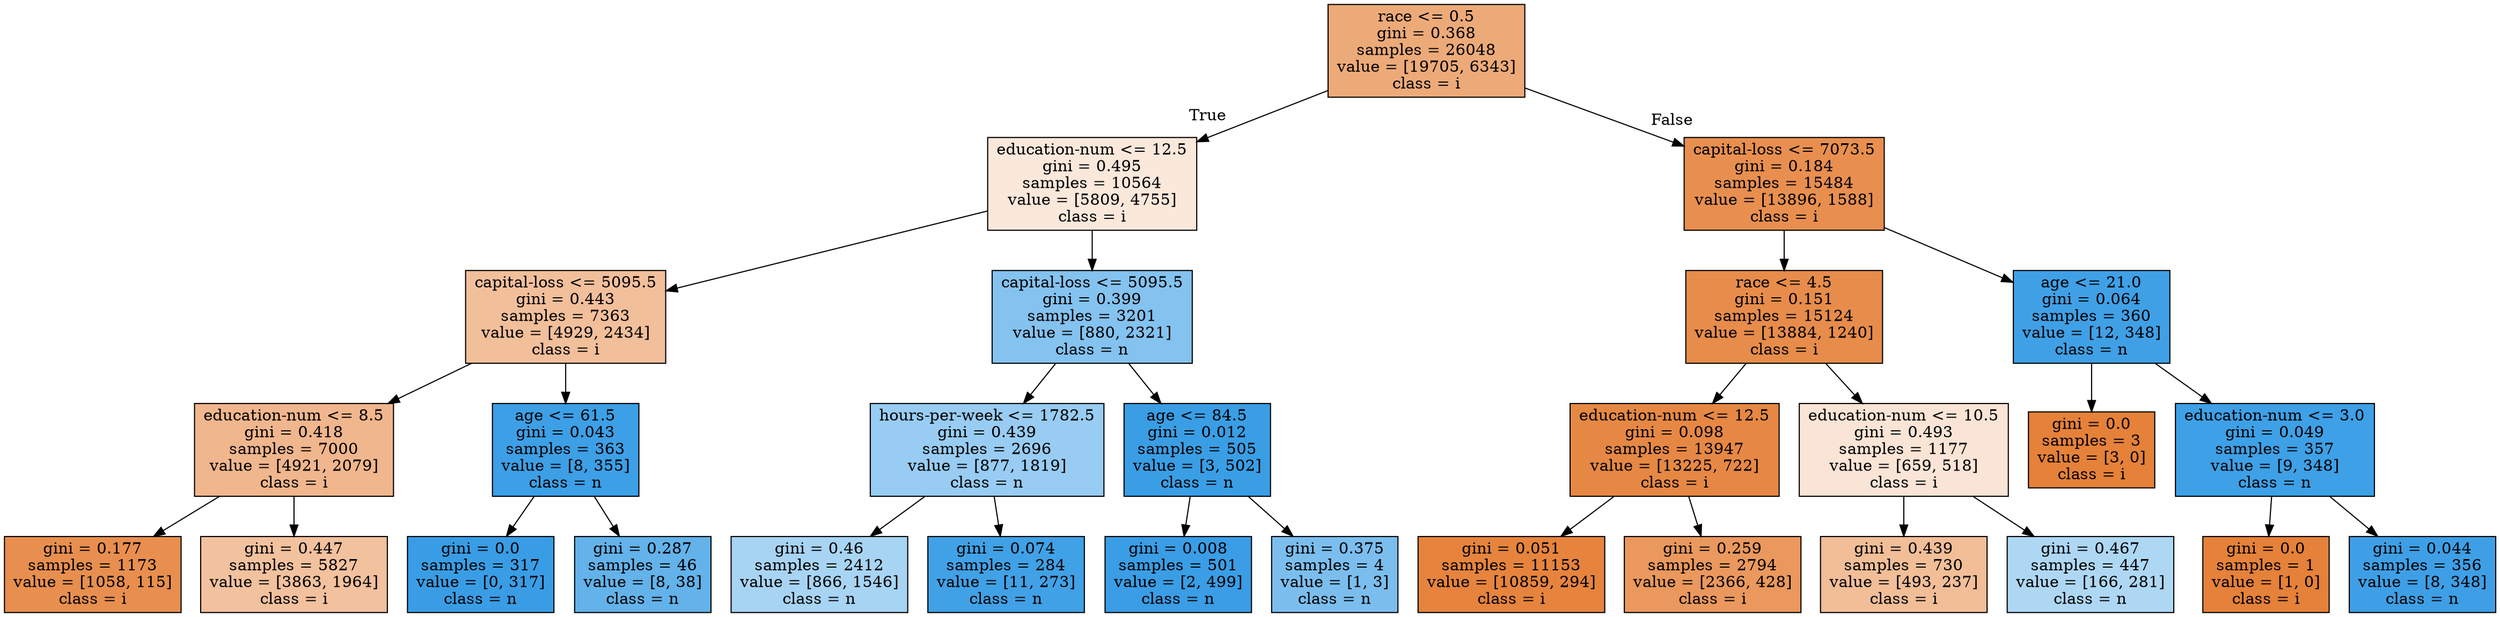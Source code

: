 digraph Tree {
node [shape=box, style="filled", color="black"] ;
0 [label="race <= 0.5\ngini = 0.368\nsamples = 26048\nvalue = [19705, 6343]\nclass = i", fillcolor="#edaa79"] ;
1 [label="education-num <= 12.5\ngini = 0.495\nsamples = 10564\nvalue = [5809, 4755]\nclass = i", fillcolor="#fae8db"] ;
0 -> 1 [labeldistance=2.5, labelangle=45, headlabel="True"] ;
2 [label="capital-loss <= 5095.5\ngini = 0.443\nsamples = 7363\nvalue = [4929, 2434]\nclass = i", fillcolor="#f2bf9b"] ;
1 -> 2 ;
3 [label="education-num <= 8.5\ngini = 0.418\nsamples = 7000\nvalue = [4921, 2079]\nclass = i", fillcolor="#f0b68d"] ;
2 -> 3 ;
4 [label="gini = 0.177\nsamples = 1173\nvalue = [1058, 115]\nclass = i", fillcolor="#e88f4f"] ;
3 -> 4 ;
5 [label="gini = 0.447\nsamples = 5827\nvalue = [3863, 1964]\nclass = i", fillcolor="#f2c19e"] ;
3 -> 5 ;
6 [label="age <= 61.5\ngini = 0.043\nsamples = 363\nvalue = [8, 355]\nclass = n", fillcolor="#3d9fe6"] ;
2 -> 6 ;
7 [label="gini = 0.0\nsamples = 317\nvalue = [0, 317]\nclass = n", fillcolor="#399de5"] ;
6 -> 7 ;
8 [label="gini = 0.287\nsamples = 46\nvalue = [8, 38]\nclass = n", fillcolor="#63b2ea"] ;
6 -> 8 ;
9 [label="capital-loss <= 5095.5\ngini = 0.399\nsamples = 3201\nvalue = [880, 2321]\nclass = n", fillcolor="#84c2ef"] ;
1 -> 9 ;
10 [label="hours-per-week <= 1782.5\ngini = 0.439\nsamples = 2696\nvalue = [877, 1819]\nclass = n", fillcolor="#98ccf2"] ;
9 -> 10 ;
11 [label="gini = 0.46\nsamples = 2412\nvalue = [866, 1546]\nclass = n", fillcolor="#a8d4f4"] ;
10 -> 11 ;
12 [label="gini = 0.074\nsamples = 284\nvalue = [11, 273]\nclass = n", fillcolor="#41a1e6"] ;
10 -> 12 ;
13 [label="age <= 84.5\ngini = 0.012\nsamples = 505\nvalue = [3, 502]\nclass = n", fillcolor="#3a9ee5"] ;
9 -> 13 ;
14 [label="gini = 0.008\nsamples = 501\nvalue = [2, 499]\nclass = n", fillcolor="#3a9de5"] ;
13 -> 14 ;
15 [label="gini = 0.375\nsamples = 4\nvalue = [1, 3]\nclass = n", fillcolor="#7bbeee"] ;
13 -> 15 ;
16 [label="capital-loss <= 7073.5\ngini = 0.184\nsamples = 15484\nvalue = [13896, 1588]\nclass = i", fillcolor="#e88f50"] ;
0 -> 16 [labeldistance=2.5, labelangle=-45, headlabel="False"] ;
17 [label="race <= 4.5\ngini = 0.151\nsamples = 15124\nvalue = [13884, 1240]\nclass = i", fillcolor="#e78c4b"] ;
16 -> 17 ;
18 [label="education-num <= 12.5\ngini = 0.098\nsamples = 13947\nvalue = [13225, 722]\nclass = i", fillcolor="#e68844"] ;
17 -> 18 ;
19 [label="gini = 0.051\nsamples = 11153\nvalue = [10859, 294]\nclass = i", fillcolor="#e6843e"] ;
18 -> 19 ;
20 [label="gini = 0.259\nsamples = 2794\nvalue = [2366, 428]\nclass = i", fillcolor="#ea985d"] ;
18 -> 20 ;
21 [label="education-num <= 10.5\ngini = 0.493\nsamples = 1177\nvalue = [659, 518]\nclass = i", fillcolor="#f9e4d5"] ;
17 -> 21 ;
22 [label="gini = 0.439\nsamples = 730\nvalue = [493, 237]\nclass = i", fillcolor="#f1be98"] ;
21 -> 22 ;
23 [label="gini = 0.467\nsamples = 447\nvalue = [166, 281]\nclass = n", fillcolor="#aed7f4"] ;
21 -> 23 ;
24 [label="age <= 21.0\ngini = 0.064\nsamples = 360\nvalue = [12, 348]\nclass = n", fillcolor="#40a0e6"] ;
16 -> 24 ;
25 [label="gini = 0.0\nsamples = 3\nvalue = [3, 0]\nclass = i", fillcolor="#e58139"] ;
24 -> 25 ;
26 [label="education-num <= 3.0\ngini = 0.049\nsamples = 357\nvalue = [9, 348]\nclass = n", fillcolor="#3ea0e6"] ;
24 -> 26 ;
27 [label="gini = 0.0\nsamples = 1\nvalue = [1, 0]\nclass = i", fillcolor="#e58139"] ;
26 -> 27 ;
28 [label="gini = 0.044\nsamples = 356\nvalue = [8, 348]\nclass = n", fillcolor="#3e9fe6"] ;
26 -> 28 ;
}